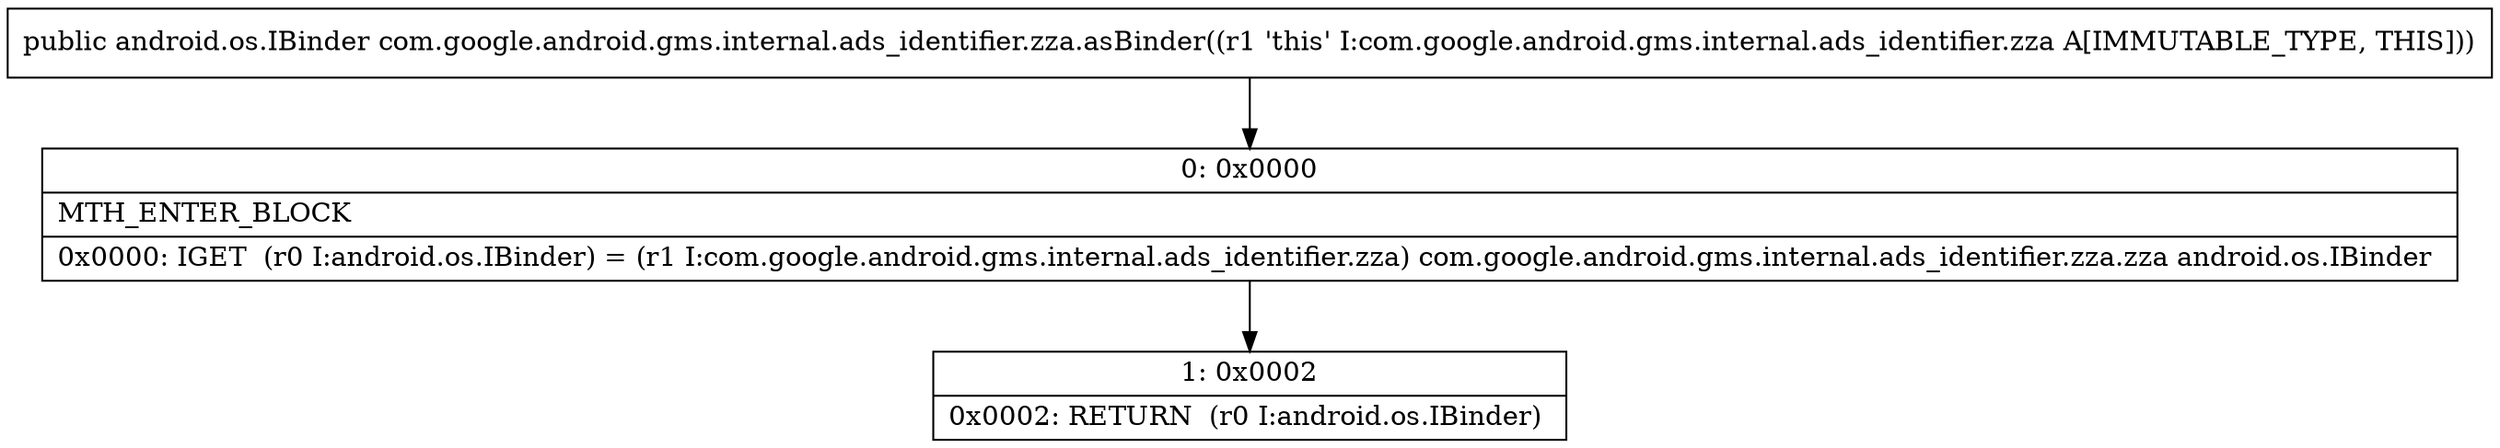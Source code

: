 digraph "CFG forcom.google.android.gms.internal.ads_identifier.zza.asBinder()Landroid\/os\/IBinder;" {
Node_0 [shape=record,label="{0\:\ 0x0000|MTH_ENTER_BLOCK\l|0x0000: IGET  (r0 I:android.os.IBinder) = (r1 I:com.google.android.gms.internal.ads_identifier.zza) com.google.android.gms.internal.ads_identifier.zza.zza android.os.IBinder \l}"];
Node_1 [shape=record,label="{1\:\ 0x0002|0x0002: RETURN  (r0 I:android.os.IBinder) \l}"];
MethodNode[shape=record,label="{public android.os.IBinder com.google.android.gms.internal.ads_identifier.zza.asBinder((r1 'this' I:com.google.android.gms.internal.ads_identifier.zza A[IMMUTABLE_TYPE, THIS])) }"];
MethodNode -> Node_0;
Node_0 -> Node_1;
}

